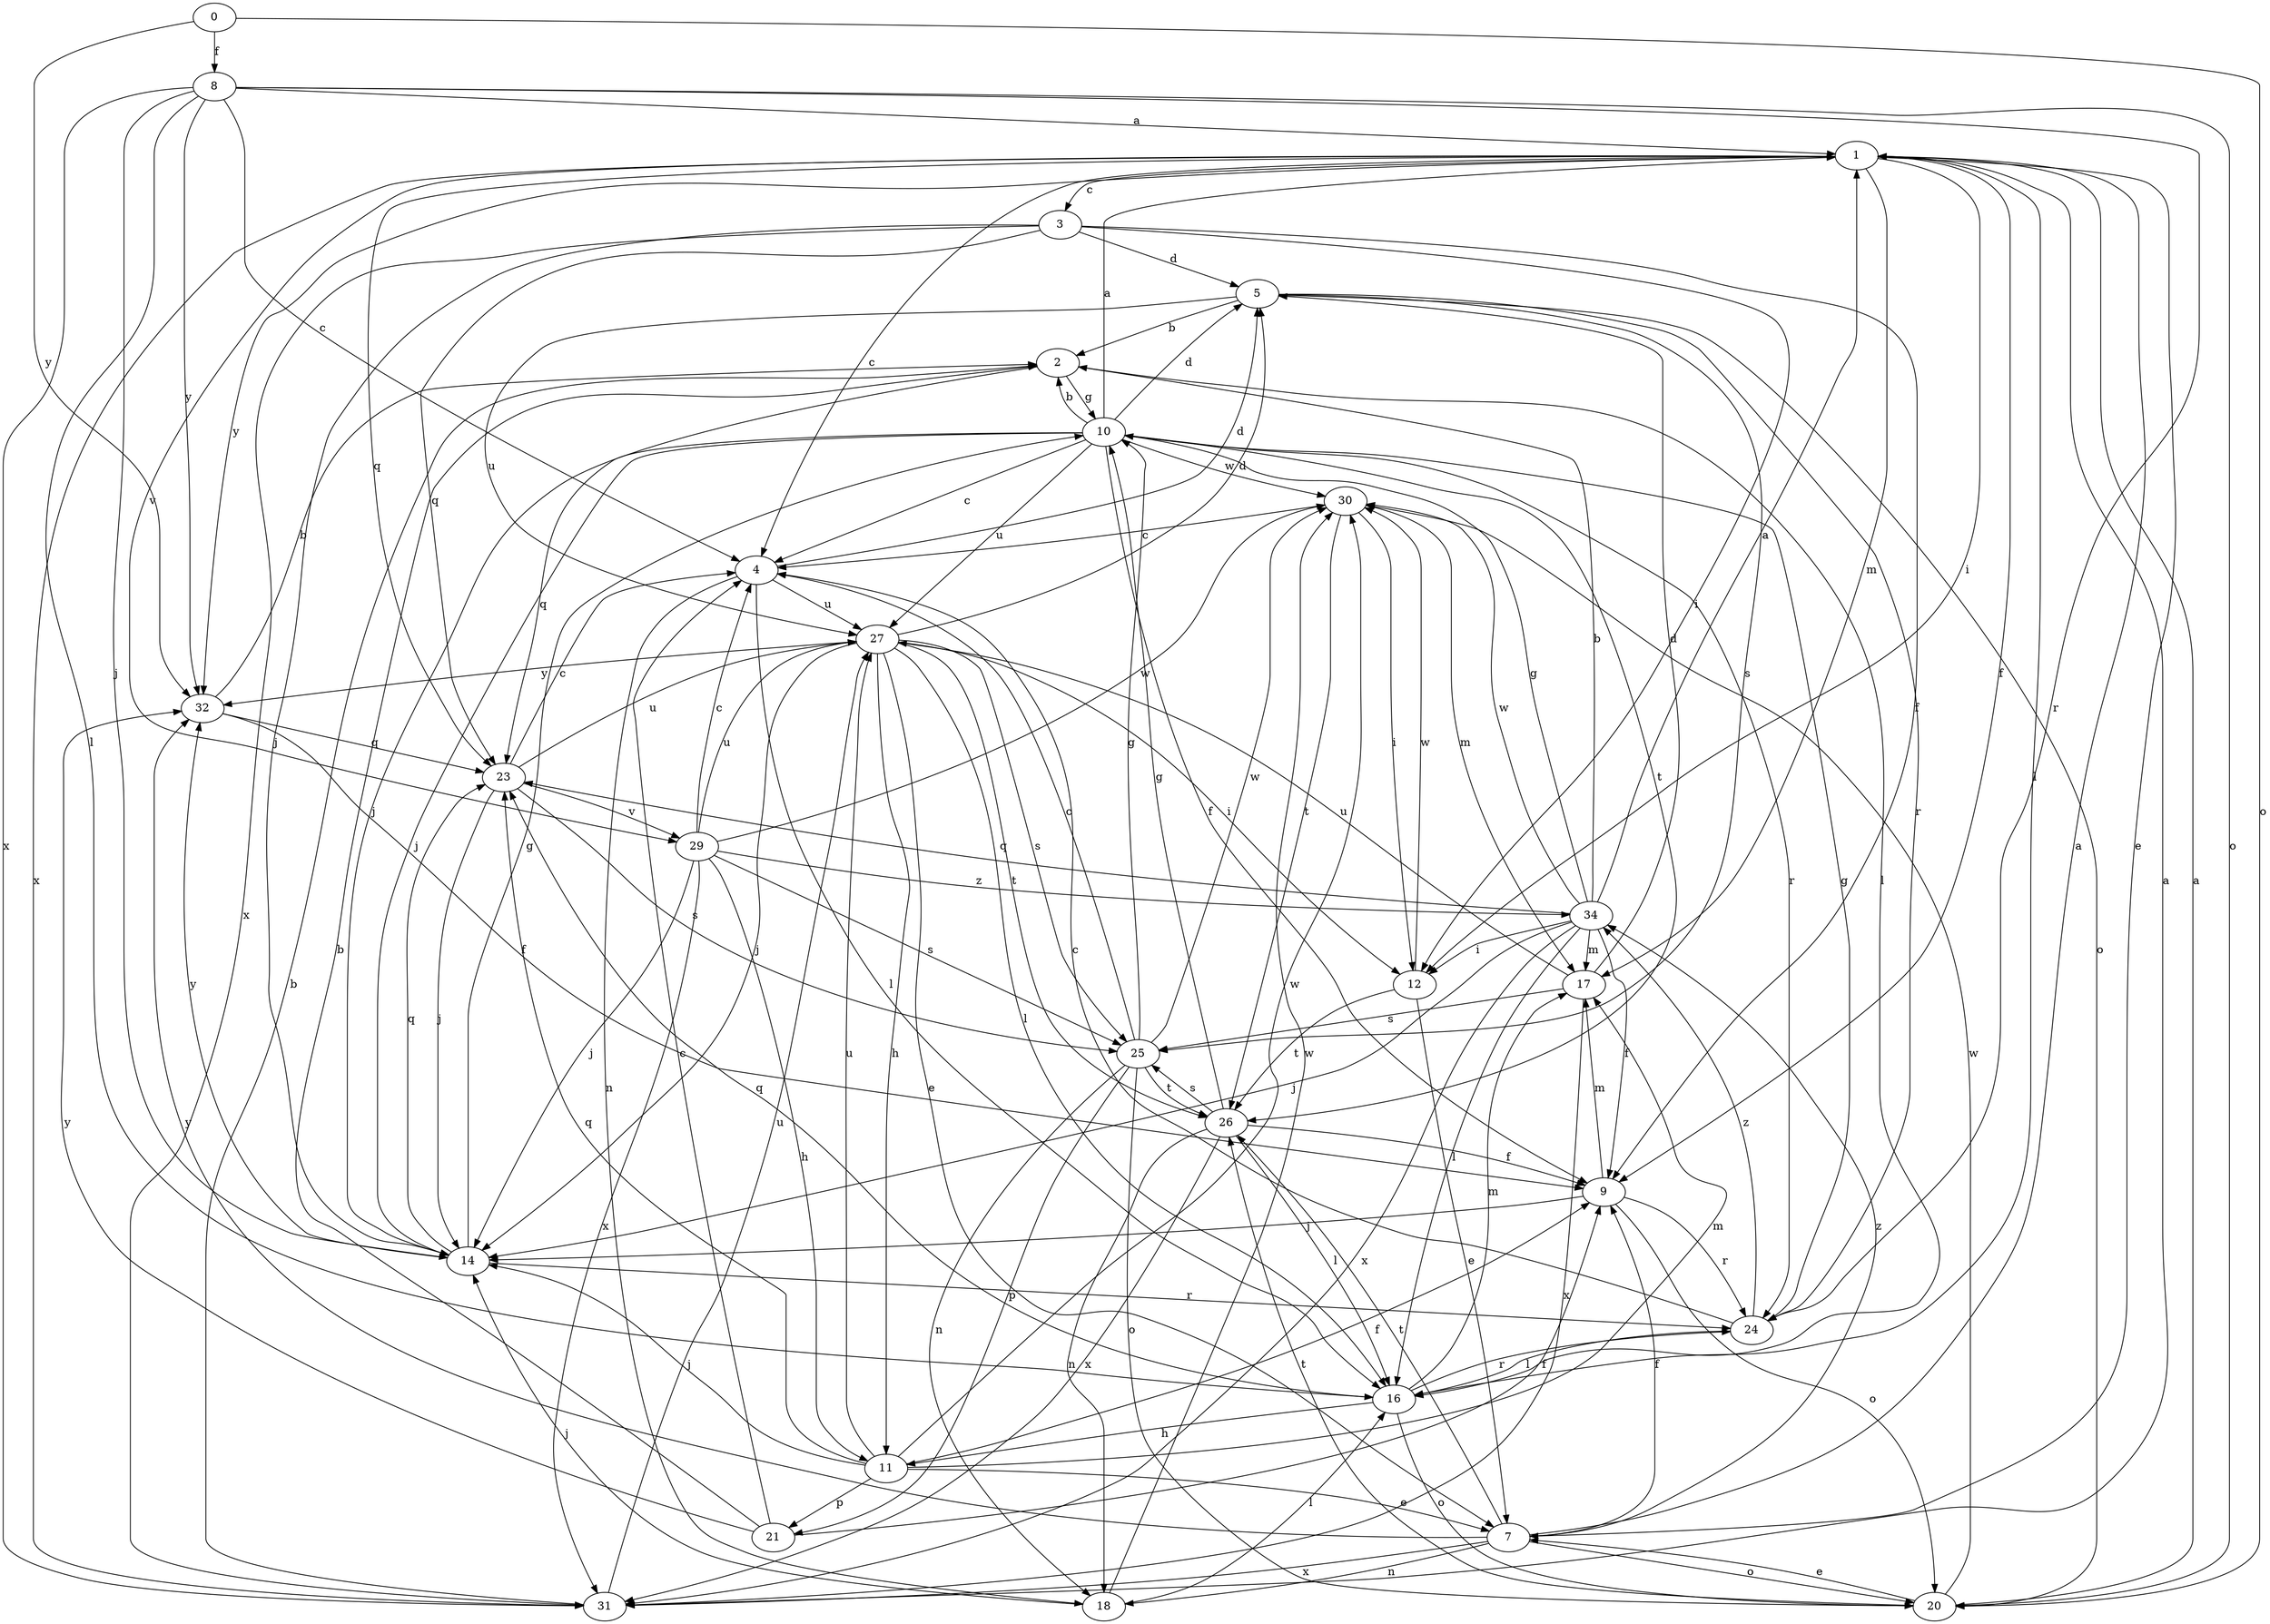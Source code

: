 strict digraph  {
0;
1;
2;
3;
4;
5;
7;
8;
9;
10;
11;
12;
14;
16;
17;
18;
20;
21;
23;
24;
25;
26;
27;
29;
30;
31;
32;
34;
0 -> 8  [label=f];
0 -> 20  [label=o];
0 -> 32  [label=y];
1 -> 3  [label=c];
1 -> 4  [label=c];
1 -> 7  [label=e];
1 -> 9  [label=f];
1 -> 12  [label=i];
1 -> 16  [label=l];
1 -> 17  [label=m];
1 -> 23  [label=q];
1 -> 29  [label=v];
1 -> 31  [label=x];
1 -> 32  [label=y];
2 -> 10  [label=g];
2 -> 14  [label=j];
2 -> 16  [label=l];
3 -> 5  [label=d];
3 -> 9  [label=f];
3 -> 12  [label=i];
3 -> 14  [label=j];
3 -> 23  [label=q];
3 -> 31  [label=x];
4 -> 5  [label=d];
4 -> 16  [label=l];
4 -> 18  [label=n];
4 -> 27  [label=u];
5 -> 2  [label=b];
5 -> 20  [label=o];
5 -> 24  [label=r];
5 -> 25  [label=s];
5 -> 27  [label=u];
7 -> 1  [label=a];
7 -> 9  [label=f];
7 -> 18  [label=n];
7 -> 20  [label=o];
7 -> 26  [label=t];
7 -> 31  [label=x];
7 -> 32  [label=y];
7 -> 34  [label=z];
8 -> 1  [label=a];
8 -> 4  [label=c];
8 -> 14  [label=j];
8 -> 16  [label=l];
8 -> 20  [label=o];
8 -> 24  [label=r];
8 -> 31  [label=x];
8 -> 32  [label=y];
9 -> 14  [label=j];
9 -> 17  [label=m];
9 -> 20  [label=o];
9 -> 24  [label=r];
10 -> 1  [label=a];
10 -> 2  [label=b];
10 -> 4  [label=c];
10 -> 5  [label=d];
10 -> 9  [label=f];
10 -> 14  [label=j];
10 -> 23  [label=q];
10 -> 24  [label=r];
10 -> 26  [label=t];
10 -> 27  [label=u];
10 -> 30  [label=w];
11 -> 7  [label=e];
11 -> 9  [label=f];
11 -> 14  [label=j];
11 -> 17  [label=m];
11 -> 21  [label=p];
11 -> 23  [label=q];
11 -> 27  [label=u];
11 -> 30  [label=w];
12 -> 7  [label=e];
12 -> 26  [label=t];
12 -> 30  [label=w];
14 -> 10  [label=g];
14 -> 23  [label=q];
14 -> 24  [label=r];
14 -> 32  [label=y];
16 -> 11  [label=h];
16 -> 17  [label=m];
16 -> 20  [label=o];
16 -> 23  [label=q];
16 -> 24  [label=r];
17 -> 5  [label=d];
17 -> 25  [label=s];
17 -> 27  [label=u];
17 -> 31  [label=x];
18 -> 14  [label=j];
18 -> 16  [label=l];
18 -> 30  [label=w];
20 -> 1  [label=a];
20 -> 7  [label=e];
20 -> 26  [label=t];
20 -> 30  [label=w];
21 -> 2  [label=b];
21 -> 4  [label=c];
21 -> 9  [label=f];
21 -> 32  [label=y];
23 -> 4  [label=c];
23 -> 14  [label=j];
23 -> 25  [label=s];
23 -> 27  [label=u];
23 -> 29  [label=v];
24 -> 4  [label=c];
24 -> 10  [label=g];
24 -> 16  [label=l];
24 -> 34  [label=z];
25 -> 4  [label=c];
25 -> 10  [label=g];
25 -> 18  [label=n];
25 -> 20  [label=o];
25 -> 21  [label=p];
25 -> 26  [label=t];
25 -> 30  [label=w];
26 -> 9  [label=f];
26 -> 10  [label=g];
26 -> 16  [label=l];
26 -> 18  [label=n];
26 -> 25  [label=s];
26 -> 31  [label=x];
27 -> 5  [label=d];
27 -> 7  [label=e];
27 -> 11  [label=h];
27 -> 12  [label=i];
27 -> 14  [label=j];
27 -> 16  [label=l];
27 -> 25  [label=s];
27 -> 26  [label=t];
27 -> 32  [label=y];
29 -> 4  [label=c];
29 -> 11  [label=h];
29 -> 14  [label=j];
29 -> 25  [label=s];
29 -> 27  [label=u];
29 -> 30  [label=w];
29 -> 31  [label=x];
29 -> 34  [label=z];
30 -> 4  [label=c];
30 -> 12  [label=i];
30 -> 17  [label=m];
30 -> 26  [label=t];
31 -> 1  [label=a];
31 -> 2  [label=b];
31 -> 27  [label=u];
32 -> 2  [label=b];
32 -> 9  [label=f];
32 -> 23  [label=q];
34 -> 1  [label=a];
34 -> 2  [label=b];
34 -> 9  [label=f];
34 -> 10  [label=g];
34 -> 12  [label=i];
34 -> 14  [label=j];
34 -> 16  [label=l];
34 -> 17  [label=m];
34 -> 23  [label=q];
34 -> 30  [label=w];
34 -> 31  [label=x];
}
